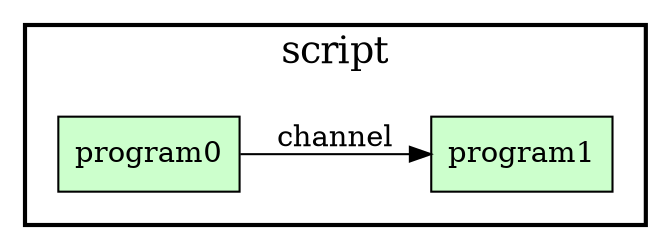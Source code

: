 digraph Workflow {
rankdir=LR
node[shape=circle style="filled" fillcolor="#FFFFFF" peripheries=1 label="" width=0.1]
subgraph cluster0 {
label="script"
penwidth=2
fontsize=18
subgraph cluster1 {
label=""
color="white"
node[shape=box style="filled" fillcolor="#CCFFCC" peripheries=1 label="" width=0.1]
node1 [label="program0"]
node2 [label="program1"]
node[shape=box style="filled" fillcolor="#CCFFCC" peripheries=2 label="" width=0.1]
}}
node1 -> node2 [label="channel"]
}
